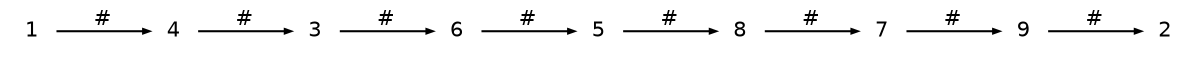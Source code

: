 digraph g
{
   graph [rankdir=LR];
   edge [arrowsize=0.3,fontsize=10,fontname=Helvetica];
   node [shape=plaintext,width=.3,height=.2,fontsize=10,fontname=Helvetica];
   1->4 [label="#"];
   3->6 [label="#"];
   4->3 [label="#"];
   5->8 [label="#"];
   6->5 [label="#"];
   7->9 [label="#"];
   8->7 [label="#"];
   9->2 [label="#"];
}
